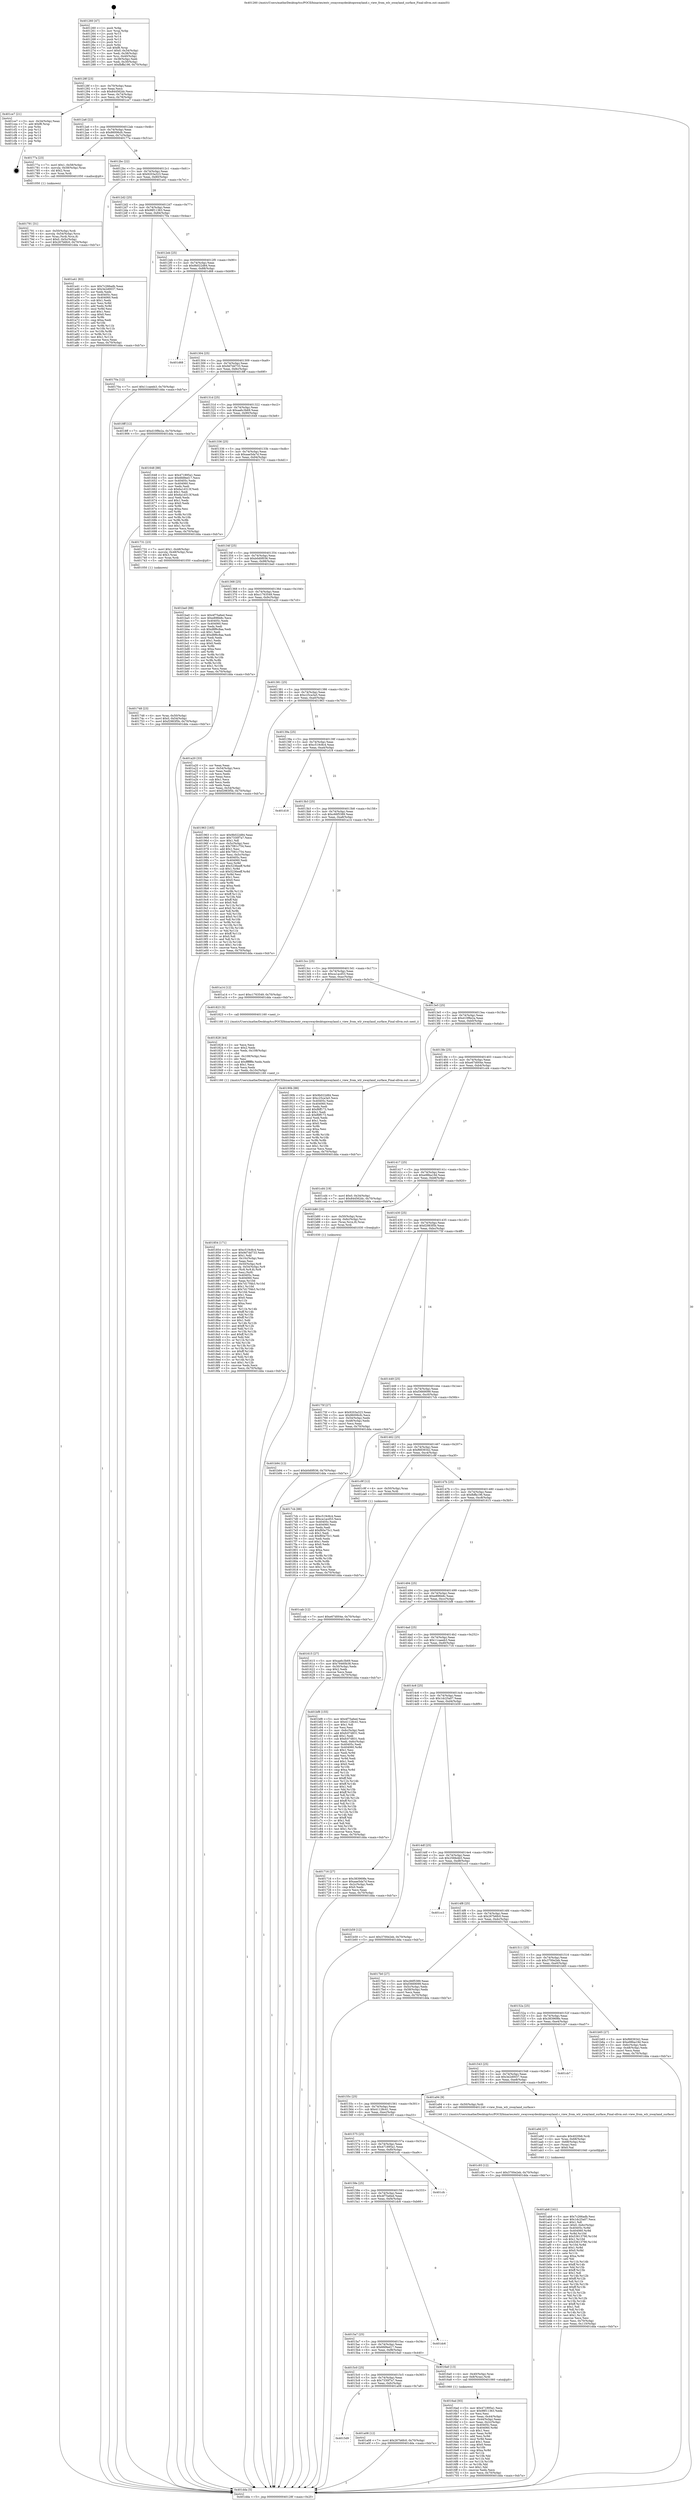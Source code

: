 digraph "0x401260" {
  label = "0x401260 (/mnt/c/Users/mathe/Desktop/tcc/POCII/binaries/extr_swayswaydesktopxwayland.c_view_from_wlr_xwayland_surface_Final-ollvm.out::main(0))"
  labelloc = "t"
  node[shape=record]

  Entry [label="",width=0.3,height=0.3,shape=circle,fillcolor=black,style=filled]
  "0x40128f" [label="{
     0x40128f [23]\l
     | [instrs]\l
     &nbsp;&nbsp;0x40128f \<+3\>: mov -0x70(%rbp),%eax\l
     &nbsp;&nbsp;0x401292 \<+2\>: mov %eax,%ecx\l
     &nbsp;&nbsp;0x401294 \<+6\>: sub $0x844562dc,%ecx\l
     &nbsp;&nbsp;0x40129a \<+3\>: mov %eax,-0x74(%rbp)\l
     &nbsp;&nbsp;0x40129d \<+3\>: mov %ecx,-0x78(%rbp)\l
     &nbsp;&nbsp;0x4012a0 \<+6\>: je 0000000000401ce7 \<main+0xa87\>\l
  }"]
  "0x401ce7" [label="{
     0x401ce7 [21]\l
     | [instrs]\l
     &nbsp;&nbsp;0x401ce7 \<+3\>: mov -0x34(%rbp),%eax\l
     &nbsp;&nbsp;0x401cea \<+7\>: add $0xf8,%rsp\l
     &nbsp;&nbsp;0x401cf1 \<+1\>: pop %rbx\l
     &nbsp;&nbsp;0x401cf2 \<+2\>: pop %r12\l
     &nbsp;&nbsp;0x401cf4 \<+2\>: pop %r13\l
     &nbsp;&nbsp;0x401cf6 \<+2\>: pop %r14\l
     &nbsp;&nbsp;0x401cf8 \<+2\>: pop %r15\l
     &nbsp;&nbsp;0x401cfa \<+1\>: pop %rbp\l
     &nbsp;&nbsp;0x401cfb \<+1\>: ret\l
  }"]
  "0x4012a6" [label="{
     0x4012a6 [22]\l
     | [instrs]\l
     &nbsp;&nbsp;0x4012a6 \<+5\>: jmp 00000000004012ab \<main+0x4b\>\l
     &nbsp;&nbsp;0x4012ab \<+3\>: mov -0x74(%rbp),%eax\l
     &nbsp;&nbsp;0x4012ae \<+5\>: sub $0x86006cfc,%eax\l
     &nbsp;&nbsp;0x4012b3 \<+3\>: mov %eax,-0x7c(%rbp)\l
     &nbsp;&nbsp;0x4012b6 \<+6\>: je 000000000040177a \<main+0x51a\>\l
  }"]
  Exit [label="",width=0.3,height=0.3,shape=circle,fillcolor=black,style=filled,peripheries=2]
  "0x40177a" [label="{
     0x40177a [23]\l
     | [instrs]\l
     &nbsp;&nbsp;0x40177a \<+7\>: movl $0x1,-0x58(%rbp)\l
     &nbsp;&nbsp;0x401781 \<+4\>: movslq -0x58(%rbp),%rax\l
     &nbsp;&nbsp;0x401785 \<+4\>: shl $0x2,%rax\l
     &nbsp;&nbsp;0x401789 \<+3\>: mov %rax,%rdi\l
     &nbsp;&nbsp;0x40178c \<+5\>: call 0000000000401050 \<malloc@plt\>\l
     | [calls]\l
     &nbsp;&nbsp;0x401050 \{1\} (unknown)\l
  }"]
  "0x4012bc" [label="{
     0x4012bc [22]\l
     | [instrs]\l
     &nbsp;&nbsp;0x4012bc \<+5\>: jmp 00000000004012c1 \<main+0x61\>\l
     &nbsp;&nbsp;0x4012c1 \<+3\>: mov -0x74(%rbp),%eax\l
     &nbsp;&nbsp;0x4012c4 \<+5\>: sub $0x9203a323,%eax\l
     &nbsp;&nbsp;0x4012c9 \<+3\>: mov %eax,-0x80(%rbp)\l
     &nbsp;&nbsp;0x4012cc \<+6\>: je 0000000000401a41 \<main+0x7e1\>\l
  }"]
  "0x401cab" [label="{
     0x401cab [12]\l
     | [instrs]\l
     &nbsp;&nbsp;0x401cab \<+7\>: movl $0xe67d004e,-0x70(%rbp)\l
     &nbsp;&nbsp;0x401cb2 \<+5\>: jmp 0000000000401dda \<main+0xb7a\>\l
  }"]
  "0x401a41" [label="{
     0x401a41 [83]\l
     | [instrs]\l
     &nbsp;&nbsp;0x401a41 \<+5\>: mov $0x7c266adb,%eax\l
     &nbsp;&nbsp;0x401a46 \<+5\>: mov $0x3e2d0037,%ecx\l
     &nbsp;&nbsp;0x401a4b \<+2\>: xor %edx,%edx\l
     &nbsp;&nbsp;0x401a4d \<+7\>: mov 0x40405c,%esi\l
     &nbsp;&nbsp;0x401a54 \<+7\>: mov 0x404060,%edi\l
     &nbsp;&nbsp;0x401a5b \<+3\>: sub $0x1,%edx\l
     &nbsp;&nbsp;0x401a5e \<+3\>: mov %esi,%r8d\l
     &nbsp;&nbsp;0x401a61 \<+3\>: add %edx,%r8d\l
     &nbsp;&nbsp;0x401a64 \<+4\>: imul %r8d,%esi\l
     &nbsp;&nbsp;0x401a68 \<+3\>: and $0x1,%esi\l
     &nbsp;&nbsp;0x401a6b \<+3\>: cmp $0x0,%esi\l
     &nbsp;&nbsp;0x401a6e \<+4\>: sete %r9b\l
     &nbsp;&nbsp;0x401a72 \<+3\>: cmp $0xa,%edi\l
     &nbsp;&nbsp;0x401a75 \<+4\>: setl %r10b\l
     &nbsp;&nbsp;0x401a79 \<+3\>: mov %r9b,%r11b\l
     &nbsp;&nbsp;0x401a7c \<+3\>: and %r10b,%r11b\l
     &nbsp;&nbsp;0x401a7f \<+3\>: xor %r10b,%r9b\l
     &nbsp;&nbsp;0x401a82 \<+3\>: or %r9b,%r11b\l
     &nbsp;&nbsp;0x401a85 \<+4\>: test $0x1,%r11b\l
     &nbsp;&nbsp;0x401a89 \<+3\>: cmovne %ecx,%eax\l
     &nbsp;&nbsp;0x401a8c \<+3\>: mov %eax,-0x70(%rbp)\l
     &nbsp;&nbsp;0x401a8f \<+5\>: jmp 0000000000401dda \<main+0xb7a\>\l
  }"]
  "0x4012d2" [label="{
     0x4012d2 [25]\l
     | [instrs]\l
     &nbsp;&nbsp;0x4012d2 \<+5\>: jmp 00000000004012d7 \<main+0x77\>\l
     &nbsp;&nbsp;0x4012d7 \<+3\>: mov -0x74(%rbp),%eax\l
     &nbsp;&nbsp;0x4012da \<+5\>: sub $0x98f11363,%eax\l
     &nbsp;&nbsp;0x4012df \<+6\>: mov %eax,-0x84(%rbp)\l
     &nbsp;&nbsp;0x4012e5 \<+6\>: je 000000000040170a \<main+0x4aa\>\l
  }"]
  "0x401b94" [label="{
     0x401b94 [12]\l
     | [instrs]\l
     &nbsp;&nbsp;0x401b94 \<+7\>: movl $0xb0d0f036,-0x70(%rbp)\l
     &nbsp;&nbsp;0x401b9b \<+5\>: jmp 0000000000401dda \<main+0xb7a\>\l
  }"]
  "0x40170a" [label="{
     0x40170a [12]\l
     | [instrs]\l
     &nbsp;&nbsp;0x40170a \<+7\>: movl $0x11caeeb3,-0x70(%rbp)\l
     &nbsp;&nbsp;0x401711 \<+5\>: jmp 0000000000401dda \<main+0xb7a\>\l
  }"]
  "0x4012eb" [label="{
     0x4012eb [25]\l
     | [instrs]\l
     &nbsp;&nbsp;0x4012eb \<+5\>: jmp 00000000004012f0 \<main+0x90\>\l
     &nbsp;&nbsp;0x4012f0 \<+3\>: mov -0x74(%rbp),%eax\l
     &nbsp;&nbsp;0x4012f3 \<+5\>: sub $0x9b022d84,%eax\l
     &nbsp;&nbsp;0x4012f8 \<+6\>: mov %eax,-0x88(%rbp)\l
     &nbsp;&nbsp;0x4012fe \<+6\>: je 0000000000401d68 \<main+0xb08\>\l
  }"]
  "0x401ab8" [label="{
     0x401ab8 [161]\l
     | [instrs]\l
     &nbsp;&nbsp;0x401ab8 \<+5\>: mov $0x7c266adb,%esi\l
     &nbsp;&nbsp;0x401abd \<+5\>: mov $0x1dc25a07,%ecx\l
     &nbsp;&nbsp;0x401ac2 \<+2\>: mov $0x1,%dl\l
     &nbsp;&nbsp;0x401ac4 \<+7\>: movl $0x0,-0x6c(%rbp)\l
     &nbsp;&nbsp;0x401acb \<+8\>: mov 0x40405c,%r8d\l
     &nbsp;&nbsp;0x401ad3 \<+8\>: mov 0x404060,%r9d\l
     &nbsp;&nbsp;0x401adb \<+3\>: mov %r8d,%r10d\l
     &nbsp;&nbsp;0x401ade \<+7\>: add $0x53613790,%r10d\l
     &nbsp;&nbsp;0x401ae5 \<+4\>: sub $0x1,%r10d\l
     &nbsp;&nbsp;0x401ae9 \<+7\>: sub $0x53613790,%r10d\l
     &nbsp;&nbsp;0x401af0 \<+4\>: imul %r10d,%r8d\l
     &nbsp;&nbsp;0x401af4 \<+4\>: and $0x1,%r8d\l
     &nbsp;&nbsp;0x401af8 \<+4\>: cmp $0x0,%r8d\l
     &nbsp;&nbsp;0x401afc \<+4\>: sete %r11b\l
     &nbsp;&nbsp;0x401b00 \<+4\>: cmp $0xa,%r9d\l
     &nbsp;&nbsp;0x401b04 \<+3\>: setl %bl\l
     &nbsp;&nbsp;0x401b07 \<+3\>: mov %r11b,%r14b\l
     &nbsp;&nbsp;0x401b0a \<+4\>: xor $0xff,%r14b\l
     &nbsp;&nbsp;0x401b0e \<+3\>: mov %bl,%r15b\l
     &nbsp;&nbsp;0x401b11 \<+4\>: xor $0xff,%r15b\l
     &nbsp;&nbsp;0x401b15 \<+3\>: xor $0x1,%dl\l
     &nbsp;&nbsp;0x401b18 \<+3\>: mov %r14b,%r12b\l
     &nbsp;&nbsp;0x401b1b \<+4\>: and $0xff,%r12b\l
     &nbsp;&nbsp;0x401b1f \<+3\>: and %dl,%r11b\l
     &nbsp;&nbsp;0x401b22 \<+3\>: mov %r15b,%r13b\l
     &nbsp;&nbsp;0x401b25 \<+4\>: and $0xff,%r13b\l
     &nbsp;&nbsp;0x401b29 \<+2\>: and %dl,%bl\l
     &nbsp;&nbsp;0x401b2b \<+3\>: or %r11b,%r12b\l
     &nbsp;&nbsp;0x401b2e \<+3\>: or %bl,%r13b\l
     &nbsp;&nbsp;0x401b31 \<+3\>: xor %r13b,%r12b\l
     &nbsp;&nbsp;0x401b34 \<+3\>: or %r15b,%r14b\l
     &nbsp;&nbsp;0x401b37 \<+4\>: xor $0xff,%r14b\l
     &nbsp;&nbsp;0x401b3b \<+3\>: or $0x1,%dl\l
     &nbsp;&nbsp;0x401b3e \<+3\>: and %dl,%r14b\l
     &nbsp;&nbsp;0x401b41 \<+3\>: or %r14b,%r12b\l
     &nbsp;&nbsp;0x401b44 \<+4\>: test $0x1,%r12b\l
     &nbsp;&nbsp;0x401b48 \<+3\>: cmovne %ecx,%esi\l
     &nbsp;&nbsp;0x401b4b \<+3\>: mov %esi,-0x70(%rbp)\l
     &nbsp;&nbsp;0x401b4e \<+6\>: mov %eax,-0x110(%rbp)\l
     &nbsp;&nbsp;0x401b54 \<+5\>: jmp 0000000000401dda \<main+0xb7a\>\l
  }"]
  "0x401d68" [label="{
     0x401d68\l
  }", style=dashed]
  "0x401304" [label="{
     0x401304 [25]\l
     | [instrs]\l
     &nbsp;&nbsp;0x401304 \<+5\>: jmp 0000000000401309 \<main+0xa9\>\l
     &nbsp;&nbsp;0x401309 \<+3\>: mov -0x74(%rbp),%eax\l
     &nbsp;&nbsp;0x40130c \<+5\>: sub $0x9d7dd733,%eax\l
     &nbsp;&nbsp;0x401311 \<+6\>: mov %eax,-0x8c(%rbp)\l
     &nbsp;&nbsp;0x401317 \<+6\>: je 00000000004018ff \<main+0x69f\>\l
  }"]
  "0x401a9d" [label="{
     0x401a9d [27]\l
     | [instrs]\l
     &nbsp;&nbsp;0x401a9d \<+10\>: movabs $0x4020b6,%rdi\l
     &nbsp;&nbsp;0x401aa7 \<+4\>: mov %rax,-0x68(%rbp)\l
     &nbsp;&nbsp;0x401aab \<+4\>: mov -0x68(%rbp),%rax\l
     &nbsp;&nbsp;0x401aaf \<+2\>: mov (%rax),%esi\l
     &nbsp;&nbsp;0x401ab1 \<+2\>: mov $0x0,%al\l
     &nbsp;&nbsp;0x401ab3 \<+5\>: call 0000000000401040 \<printf@plt\>\l
     | [calls]\l
     &nbsp;&nbsp;0x401040 \{1\} (unknown)\l
  }"]
  "0x4018ff" [label="{
     0x4018ff [12]\l
     | [instrs]\l
     &nbsp;&nbsp;0x4018ff \<+7\>: movl $0xd10f8e2a,-0x70(%rbp)\l
     &nbsp;&nbsp;0x401906 \<+5\>: jmp 0000000000401dda \<main+0xb7a\>\l
  }"]
  "0x40131d" [label="{
     0x40131d [25]\l
     | [instrs]\l
     &nbsp;&nbsp;0x40131d \<+5\>: jmp 0000000000401322 \<main+0xc2\>\l
     &nbsp;&nbsp;0x401322 \<+3\>: mov -0x74(%rbp),%eax\l
     &nbsp;&nbsp;0x401325 \<+5\>: sub $0xaa6c3b69,%eax\l
     &nbsp;&nbsp;0x40132a \<+6\>: mov %eax,-0x90(%rbp)\l
     &nbsp;&nbsp;0x401330 \<+6\>: je 0000000000401648 \<main+0x3e8\>\l
  }"]
  "0x4015d9" [label="{
     0x4015d9\l
  }", style=dashed]
  "0x401648" [label="{
     0x401648 [88]\l
     | [instrs]\l
     &nbsp;&nbsp;0x401648 \<+5\>: mov $0x471895a1,%eax\l
     &nbsp;&nbsp;0x40164d \<+5\>: mov $0x6fd9ed17,%ecx\l
     &nbsp;&nbsp;0x401652 \<+7\>: mov 0x40405c,%edx\l
     &nbsp;&nbsp;0x401659 \<+7\>: mov 0x404060,%esi\l
     &nbsp;&nbsp;0x401660 \<+2\>: mov %edx,%edi\l
     &nbsp;&nbsp;0x401662 \<+6\>: sub $0x6a1d313f,%edi\l
     &nbsp;&nbsp;0x401668 \<+3\>: sub $0x1,%edi\l
     &nbsp;&nbsp;0x40166b \<+6\>: add $0x6a1d313f,%edi\l
     &nbsp;&nbsp;0x401671 \<+3\>: imul %edi,%edx\l
     &nbsp;&nbsp;0x401674 \<+3\>: and $0x1,%edx\l
     &nbsp;&nbsp;0x401677 \<+3\>: cmp $0x0,%edx\l
     &nbsp;&nbsp;0x40167a \<+4\>: sete %r8b\l
     &nbsp;&nbsp;0x40167e \<+3\>: cmp $0xa,%esi\l
     &nbsp;&nbsp;0x401681 \<+4\>: setl %r9b\l
     &nbsp;&nbsp;0x401685 \<+3\>: mov %r8b,%r10b\l
     &nbsp;&nbsp;0x401688 \<+3\>: and %r9b,%r10b\l
     &nbsp;&nbsp;0x40168b \<+3\>: xor %r9b,%r8b\l
     &nbsp;&nbsp;0x40168e \<+3\>: or %r8b,%r10b\l
     &nbsp;&nbsp;0x401691 \<+4\>: test $0x1,%r10b\l
     &nbsp;&nbsp;0x401695 \<+3\>: cmovne %ecx,%eax\l
     &nbsp;&nbsp;0x401698 \<+3\>: mov %eax,-0x70(%rbp)\l
     &nbsp;&nbsp;0x40169b \<+5\>: jmp 0000000000401dda \<main+0xb7a\>\l
  }"]
  "0x401336" [label="{
     0x401336 [25]\l
     | [instrs]\l
     &nbsp;&nbsp;0x401336 \<+5\>: jmp 000000000040133b \<main+0xdb\>\l
     &nbsp;&nbsp;0x40133b \<+3\>: mov -0x74(%rbp),%eax\l
     &nbsp;&nbsp;0x40133e \<+5\>: sub $0xaae5da7d,%eax\l
     &nbsp;&nbsp;0x401343 \<+6\>: mov %eax,-0x94(%rbp)\l
     &nbsp;&nbsp;0x401349 \<+6\>: je 0000000000401731 \<main+0x4d1\>\l
  }"]
  "0x401a08" [label="{
     0x401a08 [12]\l
     | [instrs]\l
     &nbsp;&nbsp;0x401a08 \<+7\>: movl $0x267b6fc0,-0x70(%rbp)\l
     &nbsp;&nbsp;0x401a0f \<+5\>: jmp 0000000000401dda \<main+0xb7a\>\l
  }"]
  "0x401731" [label="{
     0x401731 [23]\l
     | [instrs]\l
     &nbsp;&nbsp;0x401731 \<+7\>: movl $0x1,-0x48(%rbp)\l
     &nbsp;&nbsp;0x401738 \<+4\>: movslq -0x48(%rbp),%rax\l
     &nbsp;&nbsp;0x40173c \<+4\>: shl $0x3,%rax\l
     &nbsp;&nbsp;0x401740 \<+3\>: mov %rax,%rdi\l
     &nbsp;&nbsp;0x401743 \<+5\>: call 0000000000401050 \<malloc@plt\>\l
     | [calls]\l
     &nbsp;&nbsp;0x401050 \{1\} (unknown)\l
  }"]
  "0x40134f" [label="{
     0x40134f [25]\l
     | [instrs]\l
     &nbsp;&nbsp;0x40134f \<+5\>: jmp 0000000000401354 \<main+0xf4\>\l
     &nbsp;&nbsp;0x401354 \<+3\>: mov -0x74(%rbp),%eax\l
     &nbsp;&nbsp;0x401357 \<+5\>: sub $0xb0d0f036,%eax\l
     &nbsp;&nbsp;0x40135c \<+6\>: mov %eax,-0x98(%rbp)\l
     &nbsp;&nbsp;0x401362 \<+6\>: je 0000000000401ba0 \<main+0x940\>\l
  }"]
  "0x401854" [label="{
     0x401854 [171]\l
     | [instrs]\l
     &nbsp;&nbsp;0x401854 \<+5\>: mov $0xc519c8c4,%ecx\l
     &nbsp;&nbsp;0x401859 \<+5\>: mov $0x9d7dd733,%edx\l
     &nbsp;&nbsp;0x40185e \<+3\>: mov $0x1,%dil\l
     &nbsp;&nbsp;0x401861 \<+6\>: mov -0x10c(%rbp),%esi\l
     &nbsp;&nbsp;0x401867 \<+3\>: imul %eax,%esi\l
     &nbsp;&nbsp;0x40186a \<+4\>: mov -0x50(%rbp),%r8\l
     &nbsp;&nbsp;0x40186e \<+4\>: movslq -0x54(%rbp),%r9\l
     &nbsp;&nbsp;0x401872 \<+4\>: mov (%r8,%r9,8),%r8\l
     &nbsp;&nbsp;0x401876 \<+3\>: mov %esi,(%r8)\l
     &nbsp;&nbsp;0x401879 \<+7\>: mov 0x40405c,%eax\l
     &nbsp;&nbsp;0x401880 \<+7\>: mov 0x404060,%esi\l
     &nbsp;&nbsp;0x401887 \<+3\>: mov %eax,%r10d\l
     &nbsp;&nbsp;0x40188a \<+7\>: add $0x7d17f4b3,%r10d\l
     &nbsp;&nbsp;0x401891 \<+4\>: sub $0x1,%r10d\l
     &nbsp;&nbsp;0x401895 \<+7\>: sub $0x7d17f4b3,%r10d\l
     &nbsp;&nbsp;0x40189c \<+4\>: imul %r10d,%eax\l
     &nbsp;&nbsp;0x4018a0 \<+3\>: and $0x1,%eax\l
     &nbsp;&nbsp;0x4018a3 \<+3\>: cmp $0x0,%eax\l
     &nbsp;&nbsp;0x4018a6 \<+4\>: sete %r11b\l
     &nbsp;&nbsp;0x4018aa \<+3\>: cmp $0xa,%esi\l
     &nbsp;&nbsp;0x4018ad \<+3\>: setl %bl\l
     &nbsp;&nbsp;0x4018b0 \<+3\>: mov %r11b,%r14b\l
     &nbsp;&nbsp;0x4018b3 \<+4\>: xor $0xff,%r14b\l
     &nbsp;&nbsp;0x4018b7 \<+3\>: mov %bl,%r15b\l
     &nbsp;&nbsp;0x4018ba \<+4\>: xor $0xff,%r15b\l
     &nbsp;&nbsp;0x4018be \<+4\>: xor $0x1,%dil\l
     &nbsp;&nbsp;0x4018c2 \<+3\>: mov %r14b,%r12b\l
     &nbsp;&nbsp;0x4018c5 \<+4\>: and $0xff,%r12b\l
     &nbsp;&nbsp;0x4018c9 \<+3\>: and %dil,%r11b\l
     &nbsp;&nbsp;0x4018cc \<+3\>: mov %r15b,%r13b\l
     &nbsp;&nbsp;0x4018cf \<+4\>: and $0xff,%r13b\l
     &nbsp;&nbsp;0x4018d3 \<+3\>: and %dil,%bl\l
     &nbsp;&nbsp;0x4018d6 \<+3\>: or %r11b,%r12b\l
     &nbsp;&nbsp;0x4018d9 \<+3\>: or %bl,%r13b\l
     &nbsp;&nbsp;0x4018dc \<+3\>: xor %r13b,%r12b\l
     &nbsp;&nbsp;0x4018df \<+3\>: or %r15b,%r14b\l
     &nbsp;&nbsp;0x4018e2 \<+4\>: xor $0xff,%r14b\l
     &nbsp;&nbsp;0x4018e6 \<+4\>: or $0x1,%dil\l
     &nbsp;&nbsp;0x4018ea \<+3\>: and %dil,%r14b\l
     &nbsp;&nbsp;0x4018ed \<+3\>: or %r14b,%r12b\l
     &nbsp;&nbsp;0x4018f0 \<+4\>: test $0x1,%r12b\l
     &nbsp;&nbsp;0x4018f4 \<+3\>: cmovne %edx,%ecx\l
     &nbsp;&nbsp;0x4018f7 \<+3\>: mov %ecx,-0x70(%rbp)\l
     &nbsp;&nbsp;0x4018fa \<+5\>: jmp 0000000000401dda \<main+0xb7a\>\l
  }"]
  "0x401ba0" [label="{
     0x401ba0 [88]\l
     | [instrs]\l
     &nbsp;&nbsp;0x401ba0 \<+5\>: mov $0x4f75a6ed,%eax\l
     &nbsp;&nbsp;0x401ba5 \<+5\>: mov $0xe896b8c,%ecx\l
     &nbsp;&nbsp;0x401baa \<+7\>: mov 0x40405c,%edx\l
     &nbsp;&nbsp;0x401bb1 \<+7\>: mov 0x404060,%esi\l
     &nbsp;&nbsp;0x401bb8 \<+2\>: mov %edx,%edi\l
     &nbsp;&nbsp;0x401bba \<+6\>: sub $0xd8f6c8aa,%edi\l
     &nbsp;&nbsp;0x401bc0 \<+3\>: sub $0x1,%edi\l
     &nbsp;&nbsp;0x401bc3 \<+6\>: add $0xd8f6c8aa,%edi\l
     &nbsp;&nbsp;0x401bc9 \<+3\>: imul %edi,%edx\l
     &nbsp;&nbsp;0x401bcc \<+3\>: and $0x1,%edx\l
     &nbsp;&nbsp;0x401bcf \<+3\>: cmp $0x0,%edx\l
     &nbsp;&nbsp;0x401bd2 \<+4\>: sete %r8b\l
     &nbsp;&nbsp;0x401bd6 \<+3\>: cmp $0xa,%esi\l
     &nbsp;&nbsp;0x401bd9 \<+4\>: setl %r9b\l
     &nbsp;&nbsp;0x401bdd \<+3\>: mov %r8b,%r10b\l
     &nbsp;&nbsp;0x401be0 \<+3\>: and %r9b,%r10b\l
     &nbsp;&nbsp;0x401be3 \<+3\>: xor %r9b,%r8b\l
     &nbsp;&nbsp;0x401be6 \<+3\>: or %r8b,%r10b\l
     &nbsp;&nbsp;0x401be9 \<+4\>: test $0x1,%r10b\l
     &nbsp;&nbsp;0x401bed \<+3\>: cmovne %ecx,%eax\l
     &nbsp;&nbsp;0x401bf0 \<+3\>: mov %eax,-0x70(%rbp)\l
     &nbsp;&nbsp;0x401bf3 \<+5\>: jmp 0000000000401dda \<main+0xb7a\>\l
  }"]
  "0x401368" [label="{
     0x401368 [25]\l
     | [instrs]\l
     &nbsp;&nbsp;0x401368 \<+5\>: jmp 000000000040136d \<main+0x10d\>\l
     &nbsp;&nbsp;0x40136d \<+3\>: mov -0x74(%rbp),%eax\l
     &nbsp;&nbsp;0x401370 \<+5\>: sub $0xc1763549,%eax\l
     &nbsp;&nbsp;0x401375 \<+6\>: mov %eax,-0x9c(%rbp)\l
     &nbsp;&nbsp;0x40137b \<+6\>: je 0000000000401a20 \<main+0x7c0\>\l
  }"]
  "0x401828" [label="{
     0x401828 [44]\l
     | [instrs]\l
     &nbsp;&nbsp;0x401828 \<+2\>: xor %ecx,%ecx\l
     &nbsp;&nbsp;0x40182a \<+5\>: mov $0x2,%edx\l
     &nbsp;&nbsp;0x40182f \<+6\>: mov %edx,-0x108(%rbp)\l
     &nbsp;&nbsp;0x401835 \<+1\>: cltd\l
     &nbsp;&nbsp;0x401836 \<+6\>: mov -0x108(%rbp),%esi\l
     &nbsp;&nbsp;0x40183c \<+2\>: idiv %esi\l
     &nbsp;&nbsp;0x40183e \<+6\>: imul $0xfffffffe,%edx,%edx\l
     &nbsp;&nbsp;0x401844 \<+3\>: sub $0x1,%ecx\l
     &nbsp;&nbsp;0x401847 \<+2\>: sub %ecx,%edx\l
     &nbsp;&nbsp;0x401849 \<+6\>: mov %edx,-0x10c(%rbp)\l
     &nbsp;&nbsp;0x40184f \<+5\>: call 0000000000401160 \<next_i\>\l
     | [calls]\l
     &nbsp;&nbsp;0x401160 \{1\} (/mnt/c/Users/mathe/Desktop/tcc/POCII/binaries/extr_swayswaydesktopxwayland.c_view_from_wlr_xwayland_surface_Final-ollvm.out::next_i)\l
  }"]
  "0x401a20" [label="{
     0x401a20 [33]\l
     | [instrs]\l
     &nbsp;&nbsp;0x401a20 \<+2\>: xor %eax,%eax\l
     &nbsp;&nbsp;0x401a22 \<+3\>: mov -0x54(%rbp),%ecx\l
     &nbsp;&nbsp;0x401a25 \<+2\>: mov %eax,%edx\l
     &nbsp;&nbsp;0x401a27 \<+2\>: sub %ecx,%edx\l
     &nbsp;&nbsp;0x401a29 \<+2\>: mov %eax,%ecx\l
     &nbsp;&nbsp;0x401a2b \<+3\>: sub $0x1,%ecx\l
     &nbsp;&nbsp;0x401a2e \<+2\>: add %ecx,%edx\l
     &nbsp;&nbsp;0x401a30 \<+2\>: sub %edx,%eax\l
     &nbsp;&nbsp;0x401a32 \<+3\>: mov %eax,-0x54(%rbp)\l
     &nbsp;&nbsp;0x401a35 \<+7\>: movl $0xf2983f5b,-0x70(%rbp)\l
     &nbsp;&nbsp;0x401a3c \<+5\>: jmp 0000000000401dda \<main+0xb7a\>\l
  }"]
  "0x401381" [label="{
     0x401381 [25]\l
     | [instrs]\l
     &nbsp;&nbsp;0x401381 \<+5\>: jmp 0000000000401386 \<main+0x126\>\l
     &nbsp;&nbsp;0x401386 \<+3\>: mov -0x74(%rbp),%eax\l
     &nbsp;&nbsp;0x401389 \<+5\>: sub $0xc25ca3a5,%eax\l
     &nbsp;&nbsp;0x40138e \<+6\>: mov %eax,-0xa0(%rbp)\l
     &nbsp;&nbsp;0x401394 \<+6\>: je 0000000000401963 \<main+0x703\>\l
  }"]
  "0x401791" [label="{
     0x401791 [31]\l
     | [instrs]\l
     &nbsp;&nbsp;0x401791 \<+4\>: mov -0x50(%rbp),%rdi\l
     &nbsp;&nbsp;0x401795 \<+4\>: movslq -0x54(%rbp),%rcx\l
     &nbsp;&nbsp;0x401799 \<+4\>: mov %rax,(%rdi,%rcx,8)\l
     &nbsp;&nbsp;0x40179d \<+7\>: movl $0x0,-0x5c(%rbp)\l
     &nbsp;&nbsp;0x4017a4 \<+7\>: movl $0x267b6fc0,-0x70(%rbp)\l
     &nbsp;&nbsp;0x4017ab \<+5\>: jmp 0000000000401dda \<main+0xb7a\>\l
  }"]
  "0x401963" [label="{
     0x401963 [165]\l
     | [instrs]\l
     &nbsp;&nbsp;0x401963 \<+5\>: mov $0x9b022d84,%eax\l
     &nbsp;&nbsp;0x401968 \<+5\>: mov $0x7330f7a7,%ecx\l
     &nbsp;&nbsp;0x40196d \<+2\>: mov $0x1,%dl\l
     &nbsp;&nbsp;0x40196f \<+3\>: mov -0x5c(%rbp),%esi\l
     &nbsp;&nbsp;0x401972 \<+6\>: sub $0x7081c754,%esi\l
     &nbsp;&nbsp;0x401978 \<+3\>: add $0x1,%esi\l
     &nbsp;&nbsp;0x40197b \<+6\>: add $0x7081c754,%esi\l
     &nbsp;&nbsp;0x401981 \<+3\>: mov %esi,-0x5c(%rbp)\l
     &nbsp;&nbsp;0x401984 \<+7\>: mov 0x40405c,%esi\l
     &nbsp;&nbsp;0x40198b \<+7\>: mov 0x404060,%edi\l
     &nbsp;&nbsp;0x401992 \<+3\>: mov %esi,%r8d\l
     &nbsp;&nbsp;0x401995 \<+7\>: add $0x5236eeff,%r8d\l
     &nbsp;&nbsp;0x40199c \<+4\>: sub $0x1,%r8d\l
     &nbsp;&nbsp;0x4019a0 \<+7\>: sub $0x5236eeff,%r8d\l
     &nbsp;&nbsp;0x4019a7 \<+4\>: imul %r8d,%esi\l
     &nbsp;&nbsp;0x4019ab \<+3\>: and $0x1,%esi\l
     &nbsp;&nbsp;0x4019ae \<+3\>: cmp $0x0,%esi\l
     &nbsp;&nbsp;0x4019b1 \<+4\>: sete %r9b\l
     &nbsp;&nbsp;0x4019b5 \<+3\>: cmp $0xa,%edi\l
     &nbsp;&nbsp;0x4019b8 \<+4\>: setl %r10b\l
     &nbsp;&nbsp;0x4019bc \<+3\>: mov %r9b,%r11b\l
     &nbsp;&nbsp;0x4019bf \<+4\>: xor $0xff,%r11b\l
     &nbsp;&nbsp;0x4019c3 \<+3\>: mov %r10b,%bl\l
     &nbsp;&nbsp;0x4019c6 \<+3\>: xor $0xff,%bl\l
     &nbsp;&nbsp;0x4019c9 \<+3\>: xor $0x0,%dl\l
     &nbsp;&nbsp;0x4019cc \<+3\>: mov %r11b,%r14b\l
     &nbsp;&nbsp;0x4019cf \<+4\>: and $0x0,%r14b\l
     &nbsp;&nbsp;0x4019d3 \<+3\>: and %dl,%r9b\l
     &nbsp;&nbsp;0x4019d6 \<+3\>: mov %bl,%r15b\l
     &nbsp;&nbsp;0x4019d9 \<+4\>: and $0x0,%r15b\l
     &nbsp;&nbsp;0x4019dd \<+3\>: and %dl,%r10b\l
     &nbsp;&nbsp;0x4019e0 \<+3\>: or %r9b,%r14b\l
     &nbsp;&nbsp;0x4019e3 \<+3\>: or %r10b,%r15b\l
     &nbsp;&nbsp;0x4019e6 \<+3\>: xor %r15b,%r14b\l
     &nbsp;&nbsp;0x4019e9 \<+3\>: or %bl,%r11b\l
     &nbsp;&nbsp;0x4019ec \<+4\>: xor $0xff,%r11b\l
     &nbsp;&nbsp;0x4019f0 \<+3\>: or $0x0,%dl\l
     &nbsp;&nbsp;0x4019f3 \<+3\>: and %dl,%r11b\l
     &nbsp;&nbsp;0x4019f6 \<+3\>: or %r11b,%r14b\l
     &nbsp;&nbsp;0x4019f9 \<+4\>: test $0x1,%r14b\l
     &nbsp;&nbsp;0x4019fd \<+3\>: cmovne %ecx,%eax\l
     &nbsp;&nbsp;0x401a00 \<+3\>: mov %eax,-0x70(%rbp)\l
     &nbsp;&nbsp;0x401a03 \<+5\>: jmp 0000000000401dda \<main+0xb7a\>\l
  }"]
  "0x40139a" [label="{
     0x40139a [25]\l
     | [instrs]\l
     &nbsp;&nbsp;0x40139a \<+5\>: jmp 000000000040139f \<main+0x13f\>\l
     &nbsp;&nbsp;0x40139f \<+3\>: mov -0x74(%rbp),%eax\l
     &nbsp;&nbsp;0x4013a2 \<+5\>: sub $0xc519c8c4,%eax\l
     &nbsp;&nbsp;0x4013a7 \<+6\>: mov %eax,-0xa4(%rbp)\l
     &nbsp;&nbsp;0x4013ad \<+6\>: je 0000000000401d18 \<main+0xab8\>\l
  }"]
  "0x401748" [label="{
     0x401748 [23]\l
     | [instrs]\l
     &nbsp;&nbsp;0x401748 \<+4\>: mov %rax,-0x50(%rbp)\l
     &nbsp;&nbsp;0x40174c \<+7\>: movl $0x0,-0x54(%rbp)\l
     &nbsp;&nbsp;0x401753 \<+7\>: movl $0xf2983f5b,-0x70(%rbp)\l
     &nbsp;&nbsp;0x40175a \<+5\>: jmp 0000000000401dda \<main+0xb7a\>\l
  }"]
  "0x401d18" [label="{
     0x401d18\l
  }", style=dashed]
  "0x4013b3" [label="{
     0x4013b3 [25]\l
     | [instrs]\l
     &nbsp;&nbsp;0x4013b3 \<+5\>: jmp 00000000004013b8 \<main+0x158\>\l
     &nbsp;&nbsp;0x4013b8 \<+3\>: mov -0x74(%rbp),%eax\l
     &nbsp;&nbsp;0x4013bb \<+5\>: sub $0xc66f5389,%eax\l
     &nbsp;&nbsp;0x4013c0 \<+6\>: mov %eax,-0xa8(%rbp)\l
     &nbsp;&nbsp;0x4013c6 \<+6\>: je 0000000000401a14 \<main+0x7b4\>\l
  }"]
  "0x4016ad" [label="{
     0x4016ad [93]\l
     | [instrs]\l
     &nbsp;&nbsp;0x4016ad \<+5\>: mov $0x471895a1,%ecx\l
     &nbsp;&nbsp;0x4016b2 \<+5\>: mov $0x98f11363,%edx\l
     &nbsp;&nbsp;0x4016b7 \<+2\>: xor %esi,%esi\l
     &nbsp;&nbsp;0x4016b9 \<+3\>: mov %eax,-0x44(%rbp)\l
     &nbsp;&nbsp;0x4016bc \<+3\>: mov -0x44(%rbp),%eax\l
     &nbsp;&nbsp;0x4016bf \<+3\>: mov %eax,-0x2c(%rbp)\l
     &nbsp;&nbsp;0x4016c2 \<+7\>: mov 0x40405c,%eax\l
     &nbsp;&nbsp;0x4016c9 \<+8\>: mov 0x404060,%r8d\l
     &nbsp;&nbsp;0x4016d1 \<+3\>: sub $0x1,%esi\l
     &nbsp;&nbsp;0x4016d4 \<+3\>: mov %eax,%r9d\l
     &nbsp;&nbsp;0x4016d7 \<+3\>: add %esi,%r9d\l
     &nbsp;&nbsp;0x4016da \<+4\>: imul %r9d,%eax\l
     &nbsp;&nbsp;0x4016de \<+3\>: and $0x1,%eax\l
     &nbsp;&nbsp;0x4016e1 \<+3\>: cmp $0x0,%eax\l
     &nbsp;&nbsp;0x4016e4 \<+4\>: sete %r10b\l
     &nbsp;&nbsp;0x4016e8 \<+4\>: cmp $0xa,%r8d\l
     &nbsp;&nbsp;0x4016ec \<+4\>: setl %r11b\l
     &nbsp;&nbsp;0x4016f0 \<+3\>: mov %r10b,%bl\l
     &nbsp;&nbsp;0x4016f3 \<+3\>: and %r11b,%bl\l
     &nbsp;&nbsp;0x4016f6 \<+3\>: xor %r11b,%r10b\l
     &nbsp;&nbsp;0x4016f9 \<+3\>: or %r10b,%bl\l
     &nbsp;&nbsp;0x4016fc \<+3\>: test $0x1,%bl\l
     &nbsp;&nbsp;0x4016ff \<+3\>: cmovne %edx,%ecx\l
     &nbsp;&nbsp;0x401702 \<+3\>: mov %ecx,-0x70(%rbp)\l
     &nbsp;&nbsp;0x401705 \<+5\>: jmp 0000000000401dda \<main+0xb7a\>\l
  }"]
  "0x401a14" [label="{
     0x401a14 [12]\l
     | [instrs]\l
     &nbsp;&nbsp;0x401a14 \<+7\>: movl $0xc1763549,-0x70(%rbp)\l
     &nbsp;&nbsp;0x401a1b \<+5\>: jmp 0000000000401dda \<main+0xb7a\>\l
  }"]
  "0x4013cc" [label="{
     0x4013cc [25]\l
     | [instrs]\l
     &nbsp;&nbsp;0x4013cc \<+5\>: jmp 00000000004013d1 \<main+0x171\>\l
     &nbsp;&nbsp;0x4013d1 \<+3\>: mov -0x74(%rbp),%eax\l
     &nbsp;&nbsp;0x4013d4 \<+5\>: sub $0xca1acd53,%eax\l
     &nbsp;&nbsp;0x4013d9 \<+6\>: mov %eax,-0xac(%rbp)\l
     &nbsp;&nbsp;0x4013df \<+6\>: je 0000000000401823 \<main+0x5c3\>\l
  }"]
  "0x4015c0" [label="{
     0x4015c0 [25]\l
     | [instrs]\l
     &nbsp;&nbsp;0x4015c0 \<+5\>: jmp 00000000004015c5 \<main+0x365\>\l
     &nbsp;&nbsp;0x4015c5 \<+3\>: mov -0x74(%rbp),%eax\l
     &nbsp;&nbsp;0x4015c8 \<+5\>: sub $0x7330f7a7,%eax\l
     &nbsp;&nbsp;0x4015cd \<+6\>: mov %eax,-0xfc(%rbp)\l
     &nbsp;&nbsp;0x4015d3 \<+6\>: je 0000000000401a08 \<main+0x7a8\>\l
  }"]
  "0x401823" [label="{
     0x401823 [5]\l
     | [instrs]\l
     &nbsp;&nbsp;0x401823 \<+5\>: call 0000000000401160 \<next_i\>\l
     | [calls]\l
     &nbsp;&nbsp;0x401160 \{1\} (/mnt/c/Users/mathe/Desktop/tcc/POCII/binaries/extr_swayswaydesktopxwayland.c_view_from_wlr_xwayland_surface_Final-ollvm.out::next_i)\l
  }"]
  "0x4013e5" [label="{
     0x4013e5 [25]\l
     | [instrs]\l
     &nbsp;&nbsp;0x4013e5 \<+5\>: jmp 00000000004013ea \<main+0x18a\>\l
     &nbsp;&nbsp;0x4013ea \<+3\>: mov -0x74(%rbp),%eax\l
     &nbsp;&nbsp;0x4013ed \<+5\>: sub $0xd10f8e2a,%eax\l
     &nbsp;&nbsp;0x4013f2 \<+6\>: mov %eax,-0xb0(%rbp)\l
     &nbsp;&nbsp;0x4013f8 \<+6\>: je 000000000040190b \<main+0x6ab\>\l
  }"]
  "0x4016a0" [label="{
     0x4016a0 [13]\l
     | [instrs]\l
     &nbsp;&nbsp;0x4016a0 \<+4\>: mov -0x40(%rbp),%rax\l
     &nbsp;&nbsp;0x4016a4 \<+4\>: mov 0x8(%rax),%rdi\l
     &nbsp;&nbsp;0x4016a8 \<+5\>: call 0000000000401060 \<atoi@plt\>\l
     | [calls]\l
     &nbsp;&nbsp;0x401060 \{1\} (unknown)\l
  }"]
  "0x40190b" [label="{
     0x40190b [88]\l
     | [instrs]\l
     &nbsp;&nbsp;0x40190b \<+5\>: mov $0x9b022d84,%eax\l
     &nbsp;&nbsp;0x401910 \<+5\>: mov $0xc25ca3a5,%ecx\l
     &nbsp;&nbsp;0x401915 \<+7\>: mov 0x40405c,%edx\l
     &nbsp;&nbsp;0x40191c \<+7\>: mov 0x404060,%esi\l
     &nbsp;&nbsp;0x401923 \<+2\>: mov %edx,%edi\l
     &nbsp;&nbsp;0x401925 \<+6\>: add $0xf6ff173,%edi\l
     &nbsp;&nbsp;0x40192b \<+3\>: sub $0x1,%edi\l
     &nbsp;&nbsp;0x40192e \<+6\>: sub $0xf6ff173,%edi\l
     &nbsp;&nbsp;0x401934 \<+3\>: imul %edi,%edx\l
     &nbsp;&nbsp;0x401937 \<+3\>: and $0x1,%edx\l
     &nbsp;&nbsp;0x40193a \<+3\>: cmp $0x0,%edx\l
     &nbsp;&nbsp;0x40193d \<+4\>: sete %r8b\l
     &nbsp;&nbsp;0x401941 \<+3\>: cmp $0xa,%esi\l
     &nbsp;&nbsp;0x401944 \<+4\>: setl %r9b\l
     &nbsp;&nbsp;0x401948 \<+3\>: mov %r8b,%r10b\l
     &nbsp;&nbsp;0x40194b \<+3\>: and %r9b,%r10b\l
     &nbsp;&nbsp;0x40194e \<+3\>: xor %r9b,%r8b\l
     &nbsp;&nbsp;0x401951 \<+3\>: or %r8b,%r10b\l
     &nbsp;&nbsp;0x401954 \<+4\>: test $0x1,%r10b\l
     &nbsp;&nbsp;0x401958 \<+3\>: cmovne %ecx,%eax\l
     &nbsp;&nbsp;0x40195b \<+3\>: mov %eax,-0x70(%rbp)\l
     &nbsp;&nbsp;0x40195e \<+5\>: jmp 0000000000401dda \<main+0xb7a\>\l
  }"]
  "0x4013fe" [label="{
     0x4013fe [25]\l
     | [instrs]\l
     &nbsp;&nbsp;0x4013fe \<+5\>: jmp 0000000000401403 \<main+0x1a3\>\l
     &nbsp;&nbsp;0x401403 \<+3\>: mov -0x74(%rbp),%eax\l
     &nbsp;&nbsp;0x401406 \<+5\>: sub $0xe67d004e,%eax\l
     &nbsp;&nbsp;0x40140b \<+6\>: mov %eax,-0xb4(%rbp)\l
     &nbsp;&nbsp;0x401411 \<+6\>: je 0000000000401cd4 \<main+0xa74\>\l
  }"]
  "0x4015a7" [label="{
     0x4015a7 [25]\l
     | [instrs]\l
     &nbsp;&nbsp;0x4015a7 \<+5\>: jmp 00000000004015ac \<main+0x34c\>\l
     &nbsp;&nbsp;0x4015ac \<+3\>: mov -0x74(%rbp),%eax\l
     &nbsp;&nbsp;0x4015af \<+5\>: sub $0x6fd9ed17,%eax\l
     &nbsp;&nbsp;0x4015b4 \<+6\>: mov %eax,-0xf8(%rbp)\l
     &nbsp;&nbsp;0x4015ba \<+6\>: je 00000000004016a0 \<main+0x440\>\l
  }"]
  "0x401cd4" [label="{
     0x401cd4 [19]\l
     | [instrs]\l
     &nbsp;&nbsp;0x401cd4 \<+7\>: movl $0x0,-0x34(%rbp)\l
     &nbsp;&nbsp;0x401cdb \<+7\>: movl $0x844562dc,-0x70(%rbp)\l
     &nbsp;&nbsp;0x401ce2 \<+5\>: jmp 0000000000401dda \<main+0xb7a\>\l
  }"]
  "0x401417" [label="{
     0x401417 [25]\l
     | [instrs]\l
     &nbsp;&nbsp;0x401417 \<+5\>: jmp 000000000040141c \<main+0x1bc\>\l
     &nbsp;&nbsp;0x40141c \<+3\>: mov -0x74(%rbp),%eax\l
     &nbsp;&nbsp;0x40141f \<+5\>: sub $0xe98ba19d,%eax\l
     &nbsp;&nbsp;0x401424 \<+6\>: mov %eax,-0xb8(%rbp)\l
     &nbsp;&nbsp;0x40142a \<+6\>: je 0000000000401b80 \<main+0x920\>\l
  }"]
  "0x401dc6" [label="{
     0x401dc6\l
  }", style=dashed]
  "0x401b80" [label="{
     0x401b80 [20]\l
     | [instrs]\l
     &nbsp;&nbsp;0x401b80 \<+4\>: mov -0x50(%rbp),%rax\l
     &nbsp;&nbsp;0x401b84 \<+4\>: movslq -0x6c(%rbp),%rcx\l
     &nbsp;&nbsp;0x401b88 \<+4\>: mov (%rax,%rcx,8),%rax\l
     &nbsp;&nbsp;0x401b8c \<+3\>: mov %rax,%rdi\l
     &nbsp;&nbsp;0x401b8f \<+5\>: call 0000000000401030 \<free@plt\>\l
     | [calls]\l
     &nbsp;&nbsp;0x401030 \{1\} (unknown)\l
  }"]
  "0x401430" [label="{
     0x401430 [25]\l
     | [instrs]\l
     &nbsp;&nbsp;0x401430 \<+5\>: jmp 0000000000401435 \<main+0x1d5\>\l
     &nbsp;&nbsp;0x401435 \<+3\>: mov -0x74(%rbp),%eax\l
     &nbsp;&nbsp;0x401438 \<+5\>: sub $0xf2983f5b,%eax\l
     &nbsp;&nbsp;0x40143d \<+6\>: mov %eax,-0xbc(%rbp)\l
     &nbsp;&nbsp;0x401443 \<+6\>: je 000000000040175f \<main+0x4ff\>\l
  }"]
  "0x40158e" [label="{
     0x40158e [25]\l
     | [instrs]\l
     &nbsp;&nbsp;0x40158e \<+5\>: jmp 0000000000401593 \<main+0x333\>\l
     &nbsp;&nbsp;0x401593 \<+3\>: mov -0x74(%rbp),%eax\l
     &nbsp;&nbsp;0x401596 \<+5\>: sub $0x4f75a6ed,%eax\l
     &nbsp;&nbsp;0x40159b \<+6\>: mov %eax,-0xf4(%rbp)\l
     &nbsp;&nbsp;0x4015a1 \<+6\>: je 0000000000401dc6 \<main+0xb66\>\l
  }"]
  "0x40175f" [label="{
     0x40175f [27]\l
     | [instrs]\l
     &nbsp;&nbsp;0x40175f \<+5\>: mov $0x9203a323,%eax\l
     &nbsp;&nbsp;0x401764 \<+5\>: mov $0x86006cfc,%ecx\l
     &nbsp;&nbsp;0x401769 \<+3\>: mov -0x54(%rbp),%edx\l
     &nbsp;&nbsp;0x40176c \<+3\>: cmp -0x48(%rbp),%edx\l
     &nbsp;&nbsp;0x40176f \<+3\>: cmovl %ecx,%eax\l
     &nbsp;&nbsp;0x401772 \<+3\>: mov %eax,-0x70(%rbp)\l
     &nbsp;&nbsp;0x401775 \<+5\>: jmp 0000000000401dda \<main+0xb7a\>\l
  }"]
  "0x401449" [label="{
     0x401449 [25]\l
     | [instrs]\l
     &nbsp;&nbsp;0x401449 \<+5\>: jmp 000000000040144e \<main+0x1ee\>\l
     &nbsp;&nbsp;0x40144e \<+3\>: mov -0x74(%rbp),%eax\l
     &nbsp;&nbsp;0x401451 \<+5\>: sub $0xf3669099,%eax\l
     &nbsp;&nbsp;0x401456 \<+6\>: mov %eax,-0xc0(%rbp)\l
     &nbsp;&nbsp;0x40145c \<+6\>: je 00000000004017cb \<main+0x56b\>\l
  }"]
  "0x401cfc" [label="{
     0x401cfc\l
  }", style=dashed]
  "0x4017cb" [label="{
     0x4017cb [88]\l
     | [instrs]\l
     &nbsp;&nbsp;0x4017cb \<+5\>: mov $0xc519c8c4,%eax\l
     &nbsp;&nbsp;0x4017d0 \<+5\>: mov $0xca1acd53,%ecx\l
     &nbsp;&nbsp;0x4017d5 \<+7\>: mov 0x40405c,%edx\l
     &nbsp;&nbsp;0x4017dc \<+7\>: mov 0x404060,%esi\l
     &nbsp;&nbsp;0x4017e3 \<+2\>: mov %edx,%edi\l
     &nbsp;&nbsp;0x4017e5 \<+6\>: add $0xf60a75c1,%edi\l
     &nbsp;&nbsp;0x4017eb \<+3\>: sub $0x1,%edi\l
     &nbsp;&nbsp;0x4017ee \<+6\>: sub $0xf60a75c1,%edi\l
     &nbsp;&nbsp;0x4017f4 \<+3\>: imul %edi,%edx\l
     &nbsp;&nbsp;0x4017f7 \<+3\>: and $0x1,%edx\l
     &nbsp;&nbsp;0x4017fa \<+3\>: cmp $0x0,%edx\l
     &nbsp;&nbsp;0x4017fd \<+4\>: sete %r8b\l
     &nbsp;&nbsp;0x401801 \<+3\>: cmp $0xa,%esi\l
     &nbsp;&nbsp;0x401804 \<+4\>: setl %r9b\l
     &nbsp;&nbsp;0x401808 \<+3\>: mov %r8b,%r10b\l
     &nbsp;&nbsp;0x40180b \<+3\>: and %r9b,%r10b\l
     &nbsp;&nbsp;0x40180e \<+3\>: xor %r9b,%r8b\l
     &nbsp;&nbsp;0x401811 \<+3\>: or %r8b,%r10b\l
     &nbsp;&nbsp;0x401814 \<+4\>: test $0x1,%r10b\l
     &nbsp;&nbsp;0x401818 \<+3\>: cmovne %ecx,%eax\l
     &nbsp;&nbsp;0x40181b \<+3\>: mov %eax,-0x70(%rbp)\l
     &nbsp;&nbsp;0x40181e \<+5\>: jmp 0000000000401dda \<main+0xb7a\>\l
  }"]
  "0x401462" [label="{
     0x401462 [25]\l
     | [instrs]\l
     &nbsp;&nbsp;0x401462 \<+5\>: jmp 0000000000401467 \<main+0x207\>\l
     &nbsp;&nbsp;0x401467 \<+3\>: mov -0x74(%rbp),%eax\l
     &nbsp;&nbsp;0x40146a \<+5\>: sub $0xf6839342,%eax\l
     &nbsp;&nbsp;0x40146f \<+6\>: mov %eax,-0xc4(%rbp)\l
     &nbsp;&nbsp;0x401475 \<+6\>: je 0000000000401c9f \<main+0xa3f\>\l
  }"]
  "0x401575" [label="{
     0x401575 [25]\l
     | [instrs]\l
     &nbsp;&nbsp;0x401575 \<+5\>: jmp 000000000040157a \<main+0x31a\>\l
     &nbsp;&nbsp;0x40157a \<+3\>: mov -0x74(%rbp),%eax\l
     &nbsp;&nbsp;0x40157d \<+5\>: sub $0x471895a1,%eax\l
     &nbsp;&nbsp;0x401582 \<+6\>: mov %eax,-0xf0(%rbp)\l
     &nbsp;&nbsp;0x401588 \<+6\>: je 0000000000401cfc \<main+0xa9c\>\l
  }"]
  "0x401c9f" [label="{
     0x401c9f [12]\l
     | [instrs]\l
     &nbsp;&nbsp;0x401c9f \<+4\>: mov -0x50(%rbp),%rax\l
     &nbsp;&nbsp;0x401ca3 \<+3\>: mov %rax,%rdi\l
     &nbsp;&nbsp;0x401ca6 \<+5\>: call 0000000000401030 \<free@plt\>\l
     | [calls]\l
     &nbsp;&nbsp;0x401030 \{1\} (unknown)\l
  }"]
  "0x40147b" [label="{
     0x40147b [25]\l
     | [instrs]\l
     &nbsp;&nbsp;0x40147b \<+5\>: jmp 0000000000401480 \<main+0x220\>\l
     &nbsp;&nbsp;0x401480 \<+3\>: mov -0x74(%rbp),%eax\l
     &nbsp;&nbsp;0x401483 \<+5\>: sub $0xfbffa196,%eax\l
     &nbsp;&nbsp;0x401488 \<+6\>: mov %eax,-0xc8(%rbp)\l
     &nbsp;&nbsp;0x40148e \<+6\>: je 0000000000401615 \<main+0x3b5\>\l
  }"]
  "0x401c93" [label="{
     0x401c93 [12]\l
     | [instrs]\l
     &nbsp;&nbsp;0x401c93 \<+7\>: movl $0x3700e2eb,-0x70(%rbp)\l
     &nbsp;&nbsp;0x401c9a \<+5\>: jmp 0000000000401dda \<main+0xb7a\>\l
  }"]
  "0x401615" [label="{
     0x401615 [27]\l
     | [instrs]\l
     &nbsp;&nbsp;0x401615 \<+5\>: mov $0xaa6c3b69,%eax\l
     &nbsp;&nbsp;0x40161a \<+5\>: mov $0x78460b38,%ecx\l
     &nbsp;&nbsp;0x40161f \<+3\>: mov -0x30(%rbp),%edx\l
     &nbsp;&nbsp;0x401622 \<+3\>: cmp $0x2,%edx\l
     &nbsp;&nbsp;0x401625 \<+3\>: cmovne %ecx,%eax\l
     &nbsp;&nbsp;0x401628 \<+3\>: mov %eax,-0x70(%rbp)\l
     &nbsp;&nbsp;0x40162b \<+5\>: jmp 0000000000401dda \<main+0xb7a\>\l
  }"]
  "0x401494" [label="{
     0x401494 [25]\l
     | [instrs]\l
     &nbsp;&nbsp;0x401494 \<+5\>: jmp 0000000000401499 \<main+0x239\>\l
     &nbsp;&nbsp;0x401499 \<+3\>: mov -0x74(%rbp),%eax\l
     &nbsp;&nbsp;0x40149c \<+5\>: sub $0xe896b8c,%eax\l
     &nbsp;&nbsp;0x4014a1 \<+6\>: mov %eax,-0xcc(%rbp)\l
     &nbsp;&nbsp;0x4014a7 \<+6\>: je 0000000000401bf8 \<main+0x998\>\l
  }"]
  "0x401dda" [label="{
     0x401dda [5]\l
     | [instrs]\l
     &nbsp;&nbsp;0x401dda \<+5\>: jmp 000000000040128f \<main+0x2f\>\l
  }"]
  "0x401260" [label="{
     0x401260 [47]\l
     | [instrs]\l
     &nbsp;&nbsp;0x401260 \<+1\>: push %rbp\l
     &nbsp;&nbsp;0x401261 \<+3\>: mov %rsp,%rbp\l
     &nbsp;&nbsp;0x401264 \<+2\>: push %r15\l
     &nbsp;&nbsp;0x401266 \<+2\>: push %r14\l
     &nbsp;&nbsp;0x401268 \<+2\>: push %r13\l
     &nbsp;&nbsp;0x40126a \<+2\>: push %r12\l
     &nbsp;&nbsp;0x40126c \<+1\>: push %rbx\l
     &nbsp;&nbsp;0x40126d \<+7\>: sub $0xf8,%rsp\l
     &nbsp;&nbsp;0x401274 \<+7\>: movl $0x0,-0x34(%rbp)\l
     &nbsp;&nbsp;0x40127b \<+3\>: mov %edi,-0x38(%rbp)\l
     &nbsp;&nbsp;0x40127e \<+4\>: mov %rsi,-0x40(%rbp)\l
     &nbsp;&nbsp;0x401282 \<+3\>: mov -0x38(%rbp),%edi\l
     &nbsp;&nbsp;0x401285 \<+3\>: mov %edi,-0x30(%rbp)\l
     &nbsp;&nbsp;0x401288 \<+7\>: movl $0xfbffa196,-0x70(%rbp)\l
  }"]
  "0x40155c" [label="{
     0x40155c [25]\l
     | [instrs]\l
     &nbsp;&nbsp;0x40155c \<+5\>: jmp 0000000000401561 \<main+0x301\>\l
     &nbsp;&nbsp;0x401561 \<+3\>: mov -0x74(%rbp),%eax\l
     &nbsp;&nbsp;0x401564 \<+5\>: sub $0x41128c41,%eax\l
     &nbsp;&nbsp;0x401569 \<+6\>: mov %eax,-0xec(%rbp)\l
     &nbsp;&nbsp;0x40156f \<+6\>: je 0000000000401c93 \<main+0xa33\>\l
  }"]
  "0x401bf8" [label="{
     0x401bf8 [155]\l
     | [instrs]\l
     &nbsp;&nbsp;0x401bf8 \<+5\>: mov $0x4f75a6ed,%eax\l
     &nbsp;&nbsp;0x401bfd \<+5\>: mov $0x41128c41,%ecx\l
     &nbsp;&nbsp;0x401c02 \<+2\>: mov $0x1,%dl\l
     &nbsp;&nbsp;0x401c04 \<+2\>: xor %esi,%esi\l
     &nbsp;&nbsp;0x401c06 \<+3\>: mov -0x6c(%rbp),%edi\l
     &nbsp;&nbsp;0x401c09 \<+6\>: add $0xfc07d831,%edi\l
     &nbsp;&nbsp;0x401c0f \<+3\>: add $0x1,%edi\l
     &nbsp;&nbsp;0x401c12 \<+6\>: sub $0xfc07d831,%edi\l
     &nbsp;&nbsp;0x401c18 \<+3\>: mov %edi,-0x6c(%rbp)\l
     &nbsp;&nbsp;0x401c1b \<+7\>: mov 0x40405c,%edi\l
     &nbsp;&nbsp;0x401c22 \<+8\>: mov 0x404060,%r8d\l
     &nbsp;&nbsp;0x401c2a \<+3\>: sub $0x1,%esi\l
     &nbsp;&nbsp;0x401c2d \<+3\>: mov %edi,%r9d\l
     &nbsp;&nbsp;0x401c30 \<+3\>: add %esi,%r9d\l
     &nbsp;&nbsp;0x401c33 \<+4\>: imul %r9d,%edi\l
     &nbsp;&nbsp;0x401c37 \<+3\>: and $0x1,%edi\l
     &nbsp;&nbsp;0x401c3a \<+3\>: cmp $0x0,%edi\l
     &nbsp;&nbsp;0x401c3d \<+4\>: sete %r10b\l
     &nbsp;&nbsp;0x401c41 \<+4\>: cmp $0xa,%r8d\l
     &nbsp;&nbsp;0x401c45 \<+4\>: setl %r11b\l
     &nbsp;&nbsp;0x401c49 \<+3\>: mov %r10b,%bl\l
     &nbsp;&nbsp;0x401c4c \<+3\>: xor $0xff,%bl\l
     &nbsp;&nbsp;0x401c4f \<+3\>: mov %r11b,%r14b\l
     &nbsp;&nbsp;0x401c52 \<+4\>: xor $0xff,%r14b\l
     &nbsp;&nbsp;0x401c56 \<+3\>: xor $0x1,%dl\l
     &nbsp;&nbsp;0x401c59 \<+3\>: mov %bl,%r15b\l
     &nbsp;&nbsp;0x401c5c \<+4\>: and $0xff,%r15b\l
     &nbsp;&nbsp;0x401c60 \<+3\>: and %dl,%r10b\l
     &nbsp;&nbsp;0x401c63 \<+3\>: mov %r14b,%r12b\l
     &nbsp;&nbsp;0x401c66 \<+4\>: and $0xff,%r12b\l
     &nbsp;&nbsp;0x401c6a \<+3\>: and %dl,%r11b\l
     &nbsp;&nbsp;0x401c6d \<+3\>: or %r10b,%r15b\l
     &nbsp;&nbsp;0x401c70 \<+3\>: or %r11b,%r12b\l
     &nbsp;&nbsp;0x401c73 \<+3\>: xor %r12b,%r15b\l
     &nbsp;&nbsp;0x401c76 \<+3\>: or %r14b,%bl\l
     &nbsp;&nbsp;0x401c79 \<+3\>: xor $0xff,%bl\l
     &nbsp;&nbsp;0x401c7c \<+3\>: or $0x1,%dl\l
     &nbsp;&nbsp;0x401c7f \<+2\>: and %dl,%bl\l
     &nbsp;&nbsp;0x401c81 \<+3\>: or %bl,%r15b\l
     &nbsp;&nbsp;0x401c84 \<+4\>: test $0x1,%r15b\l
     &nbsp;&nbsp;0x401c88 \<+3\>: cmovne %ecx,%eax\l
     &nbsp;&nbsp;0x401c8b \<+3\>: mov %eax,-0x70(%rbp)\l
     &nbsp;&nbsp;0x401c8e \<+5\>: jmp 0000000000401dda \<main+0xb7a\>\l
  }"]
  "0x4014ad" [label="{
     0x4014ad [25]\l
     | [instrs]\l
     &nbsp;&nbsp;0x4014ad \<+5\>: jmp 00000000004014b2 \<main+0x252\>\l
     &nbsp;&nbsp;0x4014b2 \<+3\>: mov -0x74(%rbp),%eax\l
     &nbsp;&nbsp;0x4014b5 \<+5\>: sub $0x11caeeb3,%eax\l
     &nbsp;&nbsp;0x4014ba \<+6\>: mov %eax,-0xd0(%rbp)\l
     &nbsp;&nbsp;0x4014c0 \<+6\>: je 0000000000401716 \<main+0x4b6\>\l
  }"]
  "0x401a94" [label="{
     0x401a94 [9]\l
     | [instrs]\l
     &nbsp;&nbsp;0x401a94 \<+4\>: mov -0x50(%rbp),%rdi\l
     &nbsp;&nbsp;0x401a98 \<+5\>: call 0000000000401240 \<view_from_wlr_xwayland_surface\>\l
     | [calls]\l
     &nbsp;&nbsp;0x401240 \{1\} (/mnt/c/Users/mathe/Desktop/tcc/POCII/binaries/extr_swayswaydesktopxwayland.c_view_from_wlr_xwayland_surface_Final-ollvm.out::view_from_wlr_xwayland_surface)\l
  }"]
  "0x401716" [label="{
     0x401716 [27]\l
     | [instrs]\l
     &nbsp;&nbsp;0x401716 \<+5\>: mov $0x383969fe,%eax\l
     &nbsp;&nbsp;0x40171b \<+5\>: mov $0xaae5da7d,%ecx\l
     &nbsp;&nbsp;0x401720 \<+3\>: mov -0x2c(%rbp),%edx\l
     &nbsp;&nbsp;0x401723 \<+3\>: cmp $0x0,%edx\l
     &nbsp;&nbsp;0x401726 \<+3\>: cmove %ecx,%eax\l
     &nbsp;&nbsp;0x401729 \<+3\>: mov %eax,-0x70(%rbp)\l
     &nbsp;&nbsp;0x40172c \<+5\>: jmp 0000000000401dda \<main+0xb7a\>\l
  }"]
  "0x4014c6" [label="{
     0x4014c6 [25]\l
     | [instrs]\l
     &nbsp;&nbsp;0x4014c6 \<+5\>: jmp 00000000004014cb \<main+0x26b\>\l
     &nbsp;&nbsp;0x4014cb \<+3\>: mov -0x74(%rbp),%eax\l
     &nbsp;&nbsp;0x4014ce \<+5\>: sub $0x1dc25a07,%eax\l
     &nbsp;&nbsp;0x4014d3 \<+6\>: mov %eax,-0xd4(%rbp)\l
     &nbsp;&nbsp;0x4014d9 \<+6\>: je 0000000000401b59 \<main+0x8f9\>\l
  }"]
  "0x401543" [label="{
     0x401543 [25]\l
     | [instrs]\l
     &nbsp;&nbsp;0x401543 \<+5\>: jmp 0000000000401548 \<main+0x2e8\>\l
     &nbsp;&nbsp;0x401548 \<+3\>: mov -0x74(%rbp),%eax\l
     &nbsp;&nbsp;0x40154b \<+5\>: sub $0x3e2d0037,%eax\l
     &nbsp;&nbsp;0x401550 \<+6\>: mov %eax,-0xe8(%rbp)\l
     &nbsp;&nbsp;0x401556 \<+6\>: je 0000000000401a94 \<main+0x834\>\l
  }"]
  "0x401b59" [label="{
     0x401b59 [12]\l
     | [instrs]\l
     &nbsp;&nbsp;0x401b59 \<+7\>: movl $0x3700e2eb,-0x70(%rbp)\l
     &nbsp;&nbsp;0x401b60 \<+5\>: jmp 0000000000401dda \<main+0xb7a\>\l
  }"]
  "0x4014df" [label="{
     0x4014df [25]\l
     | [instrs]\l
     &nbsp;&nbsp;0x4014df \<+5\>: jmp 00000000004014e4 \<main+0x284\>\l
     &nbsp;&nbsp;0x4014e4 \<+3\>: mov -0x74(%rbp),%eax\l
     &nbsp;&nbsp;0x4014e7 \<+5\>: sub $0x256fe4b5,%eax\l
     &nbsp;&nbsp;0x4014ec \<+6\>: mov %eax,-0xd8(%rbp)\l
     &nbsp;&nbsp;0x4014f2 \<+6\>: je 0000000000401cc3 \<main+0xa63\>\l
  }"]
  "0x401cb7" [label="{
     0x401cb7\l
  }", style=dashed]
  "0x401cc3" [label="{
     0x401cc3\l
  }", style=dashed]
  "0x4014f8" [label="{
     0x4014f8 [25]\l
     | [instrs]\l
     &nbsp;&nbsp;0x4014f8 \<+5\>: jmp 00000000004014fd \<main+0x29d\>\l
     &nbsp;&nbsp;0x4014fd \<+3\>: mov -0x74(%rbp),%eax\l
     &nbsp;&nbsp;0x401500 \<+5\>: sub $0x267b6fc0,%eax\l
     &nbsp;&nbsp;0x401505 \<+6\>: mov %eax,-0xdc(%rbp)\l
     &nbsp;&nbsp;0x40150b \<+6\>: je 00000000004017b0 \<main+0x550\>\l
  }"]
  "0x40152a" [label="{
     0x40152a [25]\l
     | [instrs]\l
     &nbsp;&nbsp;0x40152a \<+5\>: jmp 000000000040152f \<main+0x2cf\>\l
     &nbsp;&nbsp;0x40152f \<+3\>: mov -0x74(%rbp),%eax\l
     &nbsp;&nbsp;0x401532 \<+5\>: sub $0x383969fe,%eax\l
     &nbsp;&nbsp;0x401537 \<+6\>: mov %eax,-0xe4(%rbp)\l
     &nbsp;&nbsp;0x40153d \<+6\>: je 0000000000401cb7 \<main+0xa57\>\l
  }"]
  "0x4017b0" [label="{
     0x4017b0 [27]\l
     | [instrs]\l
     &nbsp;&nbsp;0x4017b0 \<+5\>: mov $0xc66f5389,%eax\l
     &nbsp;&nbsp;0x4017b5 \<+5\>: mov $0xf3669099,%ecx\l
     &nbsp;&nbsp;0x4017ba \<+3\>: mov -0x5c(%rbp),%edx\l
     &nbsp;&nbsp;0x4017bd \<+3\>: cmp -0x58(%rbp),%edx\l
     &nbsp;&nbsp;0x4017c0 \<+3\>: cmovl %ecx,%eax\l
     &nbsp;&nbsp;0x4017c3 \<+3\>: mov %eax,-0x70(%rbp)\l
     &nbsp;&nbsp;0x4017c6 \<+5\>: jmp 0000000000401dda \<main+0xb7a\>\l
  }"]
  "0x401511" [label="{
     0x401511 [25]\l
     | [instrs]\l
     &nbsp;&nbsp;0x401511 \<+5\>: jmp 0000000000401516 \<main+0x2b6\>\l
     &nbsp;&nbsp;0x401516 \<+3\>: mov -0x74(%rbp),%eax\l
     &nbsp;&nbsp;0x401519 \<+5\>: sub $0x3700e2eb,%eax\l
     &nbsp;&nbsp;0x40151e \<+6\>: mov %eax,-0xe0(%rbp)\l
     &nbsp;&nbsp;0x401524 \<+6\>: je 0000000000401b65 \<main+0x905\>\l
  }"]
  "0x401b65" [label="{
     0x401b65 [27]\l
     | [instrs]\l
     &nbsp;&nbsp;0x401b65 \<+5\>: mov $0xf6839342,%eax\l
     &nbsp;&nbsp;0x401b6a \<+5\>: mov $0xe98ba19d,%ecx\l
     &nbsp;&nbsp;0x401b6f \<+3\>: mov -0x6c(%rbp),%edx\l
     &nbsp;&nbsp;0x401b72 \<+3\>: cmp -0x48(%rbp),%edx\l
     &nbsp;&nbsp;0x401b75 \<+3\>: cmovl %ecx,%eax\l
     &nbsp;&nbsp;0x401b78 \<+3\>: mov %eax,-0x70(%rbp)\l
     &nbsp;&nbsp;0x401b7b \<+5\>: jmp 0000000000401dda \<main+0xb7a\>\l
  }"]
  Entry -> "0x401260" [label=" 1"]
  "0x40128f" -> "0x401ce7" [label=" 1"]
  "0x40128f" -> "0x4012a6" [label=" 30"]
  "0x401ce7" -> Exit [label=" 1"]
  "0x4012a6" -> "0x40177a" [label=" 1"]
  "0x4012a6" -> "0x4012bc" [label=" 29"]
  "0x401cd4" -> "0x401dda" [label=" 1"]
  "0x4012bc" -> "0x401a41" [label=" 1"]
  "0x4012bc" -> "0x4012d2" [label=" 28"]
  "0x401cab" -> "0x401dda" [label=" 1"]
  "0x4012d2" -> "0x40170a" [label=" 1"]
  "0x4012d2" -> "0x4012eb" [label=" 27"]
  "0x401c9f" -> "0x401cab" [label=" 1"]
  "0x4012eb" -> "0x401d68" [label=" 0"]
  "0x4012eb" -> "0x401304" [label=" 27"]
  "0x401c93" -> "0x401dda" [label=" 1"]
  "0x401304" -> "0x4018ff" [label=" 1"]
  "0x401304" -> "0x40131d" [label=" 26"]
  "0x401bf8" -> "0x401dda" [label=" 1"]
  "0x40131d" -> "0x401648" [label=" 1"]
  "0x40131d" -> "0x401336" [label=" 25"]
  "0x401ba0" -> "0x401dda" [label=" 1"]
  "0x401336" -> "0x401731" [label=" 1"]
  "0x401336" -> "0x40134f" [label=" 24"]
  "0x401b94" -> "0x401dda" [label=" 1"]
  "0x40134f" -> "0x401ba0" [label=" 1"]
  "0x40134f" -> "0x401368" [label=" 23"]
  "0x401b65" -> "0x401dda" [label=" 2"]
  "0x401368" -> "0x401a20" [label=" 1"]
  "0x401368" -> "0x401381" [label=" 22"]
  "0x401b59" -> "0x401dda" [label=" 1"]
  "0x401381" -> "0x401963" [label=" 1"]
  "0x401381" -> "0x40139a" [label=" 21"]
  "0x401ab8" -> "0x401dda" [label=" 1"]
  "0x40139a" -> "0x401d18" [label=" 0"]
  "0x40139a" -> "0x4013b3" [label=" 21"]
  "0x401a9d" -> "0x401ab8" [label=" 1"]
  "0x4013b3" -> "0x401a14" [label=" 1"]
  "0x4013b3" -> "0x4013cc" [label=" 20"]
  "0x401a94" -> "0x401a9d" [label=" 1"]
  "0x4013cc" -> "0x401823" [label=" 1"]
  "0x4013cc" -> "0x4013e5" [label=" 19"]
  "0x401a41" -> "0x401dda" [label=" 1"]
  "0x4013e5" -> "0x40190b" [label=" 1"]
  "0x4013e5" -> "0x4013fe" [label=" 18"]
  "0x401a20" -> "0x401dda" [label=" 1"]
  "0x4013fe" -> "0x401cd4" [label=" 1"]
  "0x4013fe" -> "0x401417" [label=" 17"]
  "0x401a08" -> "0x401dda" [label=" 1"]
  "0x401417" -> "0x401b80" [label=" 1"]
  "0x401417" -> "0x401430" [label=" 16"]
  "0x4015c0" -> "0x4015d9" [label=" 0"]
  "0x401430" -> "0x40175f" [label=" 2"]
  "0x401430" -> "0x401449" [label=" 14"]
  "0x401b80" -> "0x401b94" [label=" 1"]
  "0x401449" -> "0x4017cb" [label=" 1"]
  "0x401449" -> "0x401462" [label=" 13"]
  "0x401963" -> "0x401dda" [label=" 1"]
  "0x401462" -> "0x401c9f" [label=" 1"]
  "0x401462" -> "0x40147b" [label=" 12"]
  "0x4018ff" -> "0x401dda" [label=" 1"]
  "0x40147b" -> "0x401615" [label=" 1"]
  "0x40147b" -> "0x401494" [label=" 11"]
  "0x401615" -> "0x401dda" [label=" 1"]
  "0x401260" -> "0x40128f" [label=" 1"]
  "0x401dda" -> "0x40128f" [label=" 30"]
  "0x401648" -> "0x401dda" [label=" 1"]
  "0x401854" -> "0x401dda" [label=" 1"]
  "0x401494" -> "0x401bf8" [label=" 1"]
  "0x401494" -> "0x4014ad" [label=" 10"]
  "0x401823" -> "0x401828" [label=" 1"]
  "0x4014ad" -> "0x401716" [label=" 1"]
  "0x4014ad" -> "0x4014c6" [label=" 9"]
  "0x4017cb" -> "0x401dda" [label=" 1"]
  "0x4014c6" -> "0x401b59" [label=" 1"]
  "0x4014c6" -> "0x4014df" [label=" 8"]
  "0x401791" -> "0x401dda" [label=" 1"]
  "0x4014df" -> "0x401cc3" [label=" 0"]
  "0x4014df" -> "0x4014f8" [label=" 8"]
  "0x40177a" -> "0x401791" [label=" 1"]
  "0x4014f8" -> "0x4017b0" [label=" 2"]
  "0x4014f8" -> "0x401511" [label=" 6"]
  "0x401748" -> "0x401dda" [label=" 1"]
  "0x401511" -> "0x401b65" [label=" 2"]
  "0x401511" -> "0x40152a" [label=" 4"]
  "0x40175f" -> "0x401dda" [label=" 2"]
  "0x40152a" -> "0x401cb7" [label=" 0"]
  "0x40152a" -> "0x401543" [label=" 4"]
  "0x4017b0" -> "0x401dda" [label=" 2"]
  "0x401543" -> "0x401a94" [label=" 1"]
  "0x401543" -> "0x40155c" [label=" 3"]
  "0x401828" -> "0x401854" [label=" 1"]
  "0x40155c" -> "0x401c93" [label=" 1"]
  "0x40155c" -> "0x401575" [label=" 2"]
  "0x40190b" -> "0x401dda" [label=" 1"]
  "0x401575" -> "0x401cfc" [label=" 0"]
  "0x401575" -> "0x40158e" [label=" 2"]
  "0x4015c0" -> "0x401a08" [label=" 1"]
  "0x40158e" -> "0x401dc6" [label=" 0"]
  "0x40158e" -> "0x4015a7" [label=" 2"]
  "0x401a14" -> "0x401dda" [label=" 1"]
  "0x4015a7" -> "0x4016a0" [label=" 1"]
  "0x4015a7" -> "0x4015c0" [label=" 1"]
  "0x4016a0" -> "0x4016ad" [label=" 1"]
  "0x4016ad" -> "0x401dda" [label=" 1"]
  "0x40170a" -> "0x401dda" [label=" 1"]
  "0x401716" -> "0x401dda" [label=" 1"]
  "0x401731" -> "0x401748" [label=" 1"]
}
